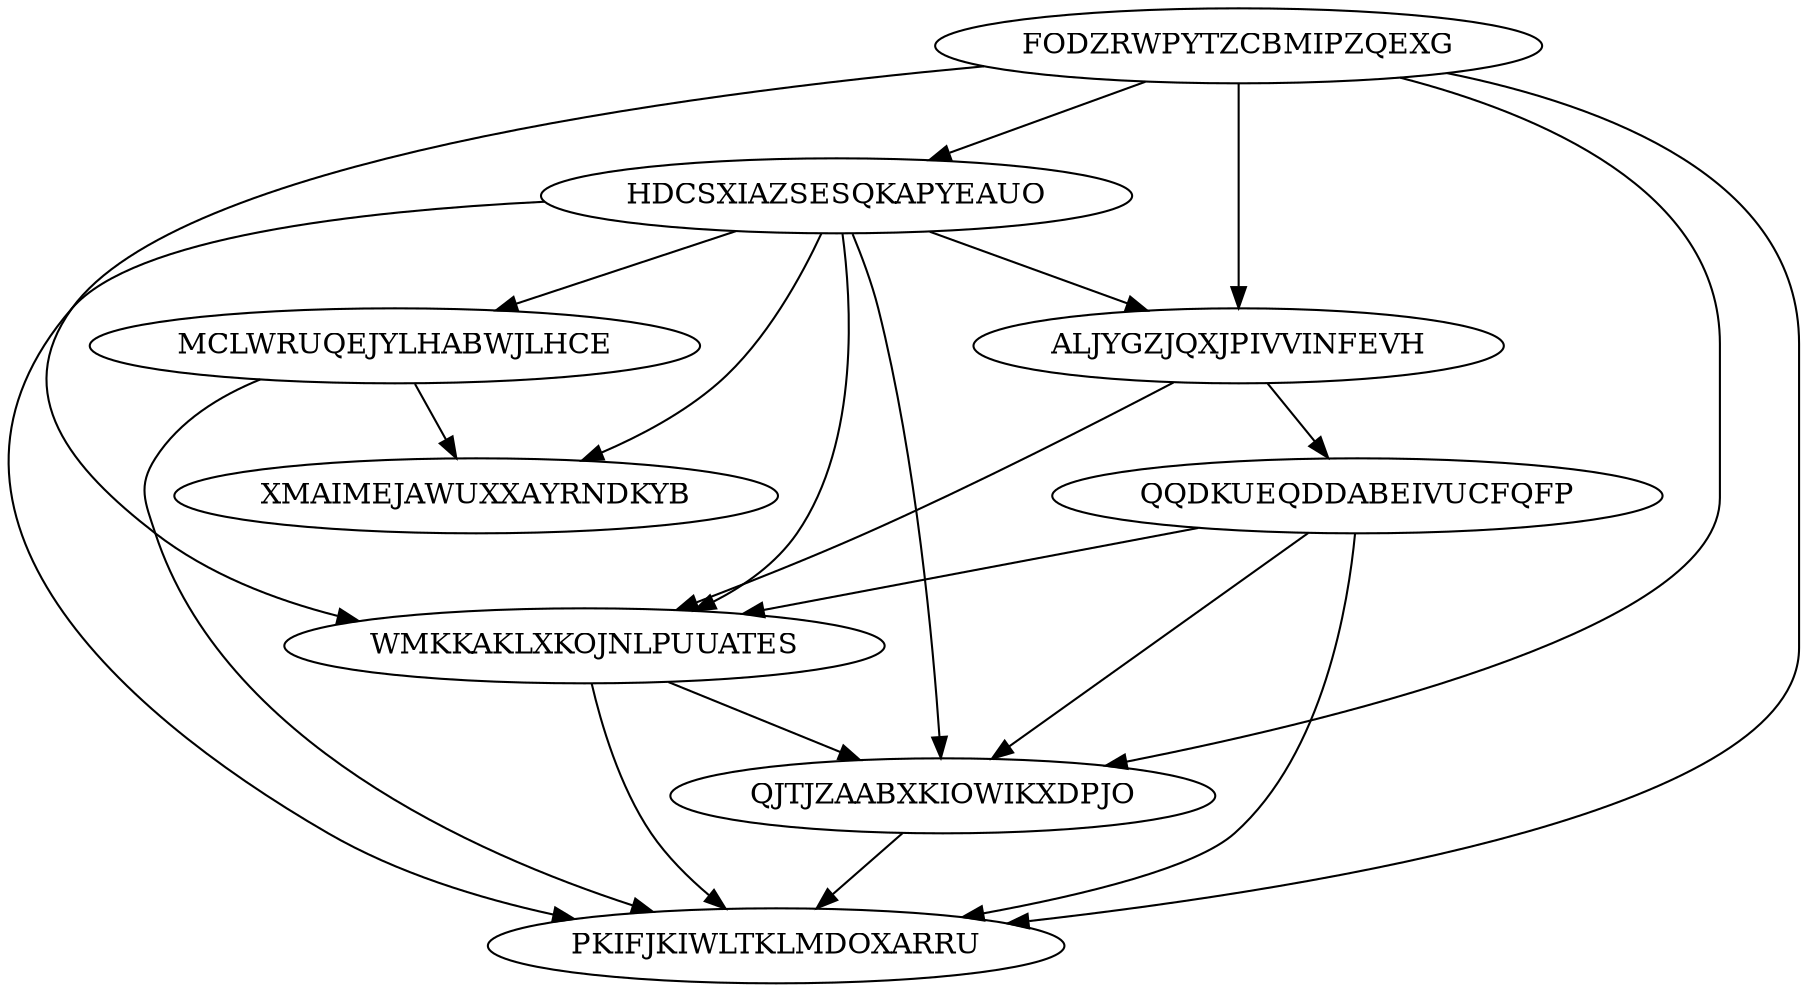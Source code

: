 digraph "N9M21" {
	FODZRWPYTZCBMIPZQEXG			[Weight=10, Start=0, Processor=1];
	HDCSXIAZSESQKAPYEAUO			[Weight=14, Start=10, Processor=1];
	ALJYGZJQXJPIVVINFEVH			[Weight=16, Start=24, Processor=1];
	MCLWRUQEJYLHABWJLHCE			[Weight=15, Start=40, Processor=2];
	QQDKUEQDDABEIVUCFQFP			[Weight=15, Start=40, Processor=1];
	XMAIMEJAWUXXAYRNDKYB			[Weight=18, Start=55, Processor=2];
	WMKKAKLXKOJNLPUUATES			[Weight=10, Start=55, Processor=1];
	QJTJZAABXKIOWIKXDPJO			[Weight=16, Start=65, Processor=1];
	PKIFJKIWLTKLMDOXARRU			[Weight=12, Start=81, Processor=1];
	QQDKUEQDDABEIVUCFQFP -> QJTJZAABXKIOWIKXDPJO		[Weight=12];
	QQDKUEQDDABEIVUCFQFP -> PKIFJKIWLTKLMDOXARRU		[Weight=17];
	MCLWRUQEJYLHABWJLHCE -> XMAIMEJAWUXXAYRNDKYB		[Weight=20];
	FODZRWPYTZCBMIPZQEXG -> PKIFJKIWLTKLMDOXARRU		[Weight=18];
	HDCSXIAZSESQKAPYEAUO -> ALJYGZJQXJPIVVINFEVH		[Weight=11];
	WMKKAKLXKOJNLPUUATES -> QJTJZAABXKIOWIKXDPJO		[Weight=19];
	FODZRWPYTZCBMIPZQEXG -> WMKKAKLXKOJNLPUUATES		[Weight=12];
	ALJYGZJQXJPIVVINFEVH -> WMKKAKLXKOJNLPUUATES		[Weight=16];
	HDCSXIAZSESQKAPYEAUO -> MCLWRUQEJYLHABWJLHCE		[Weight=16];
	HDCSXIAZSESQKAPYEAUO -> WMKKAKLXKOJNLPUUATES		[Weight=19];
	HDCSXIAZSESQKAPYEAUO -> XMAIMEJAWUXXAYRNDKYB		[Weight=13];
	FODZRWPYTZCBMIPZQEXG -> QJTJZAABXKIOWIKXDPJO		[Weight=17];
	MCLWRUQEJYLHABWJLHCE -> PKIFJKIWLTKLMDOXARRU		[Weight=14];
	QJTJZAABXKIOWIKXDPJO -> PKIFJKIWLTKLMDOXARRU		[Weight=17];
	ALJYGZJQXJPIVVINFEVH -> QQDKUEQDDABEIVUCFQFP		[Weight=12];
	FODZRWPYTZCBMIPZQEXG -> HDCSXIAZSESQKAPYEAUO		[Weight=20];
	WMKKAKLXKOJNLPUUATES -> PKIFJKIWLTKLMDOXARRU		[Weight=18];
	FODZRWPYTZCBMIPZQEXG -> ALJYGZJQXJPIVVINFEVH		[Weight=14];
	HDCSXIAZSESQKAPYEAUO -> QJTJZAABXKIOWIKXDPJO		[Weight=17];
	HDCSXIAZSESQKAPYEAUO -> PKIFJKIWLTKLMDOXARRU		[Weight=12];
	QQDKUEQDDABEIVUCFQFP -> WMKKAKLXKOJNLPUUATES		[Weight=20];
}
